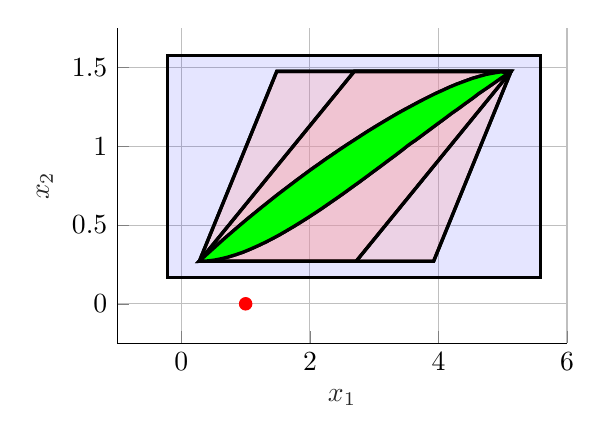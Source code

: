% This file was created by matlab2tikz.
%
%The latest updates can be retrieved from
%  http://www.mathworks.com/matlabcentral/fileexchange/22022-matlab2tikz-matlab2tikz
%where you can also make suggestions and rate matlab2tikz.
%
\begin{tikzpicture}

\begin{axis}[%
width=5.714cm,
height=4cm,
at={(0cm,0cm)},
scale only axis,
xmin=-1,
xmax=6,
xtick={0, 2, 4, 6},
xlabel style={font=\color{white!15!black}},
xlabel={$x_1$},
ymin=-0.25,
ymax=1.75,
ytick={  0, 0.5,   1, 1.5},
ylabel style={font=\color{white!15!black}},
ylabel={$x_2$},
axis background/.style={fill=white},
axis x line*=bottom,
axis y line*=left,
xmajorgrids,
ymajorgrids
]
\addplot[only marks, mark=*, mark options={}, mark size=2.236pt, color=red, fill=red] table[row sep=crcr]{%
x	y\\
1	0\\
};

\addplot[area legend, line width=1.2pt, draw=black, fill=blue, fill opacity=0.1, forget plot]
table[row sep=crcr] {%
x	y\\
-0.218	0.168\\
5.586	0.168\\
5.586	1.576\\
-0.218	1.576\\
}--cycle;

\addplot[area legend, line width=1.2pt, draw=black, fill=white, fill opacity=0.2, forget plot]
table[row sep=crcr] {%
x	y\\
0.279	0.27\\
3.924	0.27\\
5.129	1.476\\
1.484	1.476\\
}--cycle;

\addplot[area legend, line width=1.2pt, draw=black, fill=red, fill opacity=0.1, forget plot]
table[row sep=crcr] {%
x	y\\
0.279	0.27\\
3.924	0.27\\
5.129	1.476\\
1.484	1.476\\
}--cycle;

\addplot[area legend, line width=1.2pt, draw=black, fill=white, fill opacity=0.2, forget plot]
table[row sep=crcr] {%
x	y\\
0.279	0.27\\
2.719	0.27\\
5.129	1.476\\
2.69	1.476\\
}--cycle;

\addplot[area legend, line width=1.2pt, draw=black, fill=red, fill opacity=0.1, forget plot]
table[row sep=crcr] {%
x	y\\
0.279	0.27\\
2.719	0.27\\
5.129	1.476\\
2.69	1.476\\
}--cycle;

\addplot[area legend, line width=1.2pt, draw=black, fill=white, forget plot]
table[row sep=crcr] {%
x	y\\
0.279	0.27\\
0.393	0.272\\
0.503	0.277\\
0.617	0.286\\
0.734	0.298\\
0.846	0.312\\
0.96	0.328\\
1.078	0.348\\
1.188	0.368\\
1.302	0.39\\
1.417	0.414\\
1.526	0.438\\
1.636	0.464\\
1.748	0.491\\
1.863	0.52\\
1.98	0.55\\
2.088	0.579\\
2.198	0.609\\
2.311	0.641\\
2.425	0.673\\
2.543	0.707\\
2.65	0.739\\
2.76	0.771\\
2.873	0.805\\
2.988	0.84\\
3.105	0.875\\
3.212	0.908\\
3.322	0.941\\
3.434	0.976\\
3.542	1.011\\
3.653	1.042\\
3.759	1.074\\
3.867	1.107\\
3.979	1.141\\
4.093	1.175\\
4.199	1.208\\
4.315	1.241\\
4.421	1.273\\
4.531	1.305\\
4.636	1.338\\
4.746	1.368\\
4.859	1.4\\
4.97	1.432\\
5.087	1.464\\
4.976	1.473\\
4.864	1.466\\
4.746	1.457\\
4.632	1.444\\
4.523	1.431\\
4.409	1.414\\
4.29	1.396\\
4.177	1.377\\
4.06	1.355\\
3.951	1.335\\
3.838	1.312\\
3.722	1.288\\
3.603	1.262\\
3.493	1.238\\
3.381	1.213\\
3.267	1.186\\
3.151	1.158\\
3.033	1.129\\
2.913	1.099\\
2.806	1.071\\
2.697	1.042\\
2.587	1.013\\
2.476	0.983\\
2.365	0.952\\
2.253	0.921\\
2.14	0.888\\
2.028	0.856\\
1.915	0.822\\
1.802	0.788\\
1.689	0.753\\
1.576	0.718\\
1.464	0.683\\
1.351	0.646\\
1.24	0.61\\
1.129	0.573\\
1.018	0.536\\
0.908	0.498\\
0.799	0.46\\
0.691	0.422\\
0.583	0.383\\
0.477	0.344\\
0.371	0.305\\
}--cycle;

\addplot[area legend, line width=1.2pt, draw=black, fill=green, forget plot]
table[row sep=crcr] {%
x	y\\
0.279	0.27\\
0.393	0.272\\
0.503	0.277\\
0.617	0.286\\
0.734	0.298\\
0.846	0.312\\
0.96	0.328\\
1.078	0.348\\
1.188	0.368\\
1.302	0.39\\
1.417	0.414\\
1.526	0.438\\
1.636	0.464\\
1.748	0.491\\
1.863	0.52\\
1.98	0.55\\
2.088	0.579\\
2.198	0.609\\
2.311	0.641\\
2.425	0.673\\
2.543	0.707\\
2.65	0.739\\
2.76	0.771\\
2.873	0.805\\
2.988	0.84\\
3.105	0.875\\
3.212	0.908\\
3.322	0.941\\
3.434	0.976\\
3.542	1.011\\
3.653	1.042\\
3.759	1.074\\
3.867	1.107\\
3.979	1.141\\
4.093	1.175\\
4.199	1.208\\
4.315	1.241\\
4.421	1.273\\
4.531	1.305\\
4.636	1.338\\
4.746	1.368\\
4.859	1.4\\
4.97	1.432\\
5.087	1.464\\
4.976	1.473\\
4.864	1.466\\
4.746	1.457\\
4.632	1.444\\
4.523	1.431\\
4.409	1.414\\
4.29	1.396\\
4.177	1.377\\
4.06	1.355\\
3.951	1.335\\
3.838	1.312\\
3.722	1.288\\
3.603	1.262\\
3.493	1.238\\
3.381	1.213\\
3.267	1.186\\
3.151	1.158\\
3.033	1.129\\
2.913	1.099\\
2.806	1.071\\
2.697	1.042\\
2.587	1.013\\
2.476	0.983\\
2.365	0.952\\
2.253	0.921\\
2.14	0.888\\
2.028	0.856\\
1.915	0.822\\
1.802	0.788\\
1.689	0.753\\
1.576	0.718\\
1.464	0.683\\
1.351	0.646\\
1.24	0.61\\
1.129	0.573\\
1.018	0.536\\
0.908	0.498\\
0.799	0.46\\
0.691	0.422\\
0.583	0.383\\
0.477	0.344\\
0.371	0.305\\
}--cycle;
\end{axis}
\end{tikzpicture}%